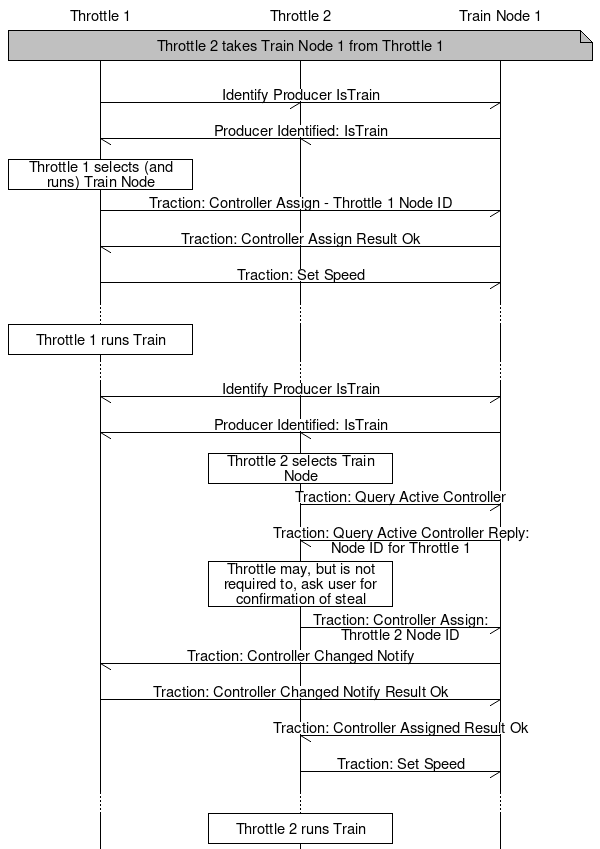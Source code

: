 # Assigning a controller then stealing it from another throttle.

msc {
     hscale = "1";
     "Throttle 1", "Throttle 2", "Train Node 1";
     
     "Throttle 1" note "Train Node 1"      [ label = "Throttle 2 takes Train Node 1 from Throttle 1", textbgcolour="#c0c0c0" ];
     |||;
     "Throttle 1" -> *                            [ label = "Identify Producer IsTrain" ];
     * <- "Train Node 1"                          [ label = "Producer Identified: IsTrain" ];
     "Throttle 1" box "Throttle 1"               [ label = "Throttle 1 selects (and runs) Train Node" ];
     "Throttle 1" -> "Train Node 1"               [ label = "Traction: Controller Assign - Throttle 1 Node ID" ];
     "Throttle 1" <- "Train Node 1"               [ label = "Traction: Controller Assign Result Ok" ];
     "Throttle 1" -> "Train Node 1"               [ label = "Traction: Set Speed" ];
     ...;
     "Throttle 1" box "Throttle 1"		  [ label = "Throttle 1 runs Train" ];
     ...;
     "Throttle 2" -> *                            [ label = "Identify Producer IsTrain" ];
     * <- "Train Node 1"                          [ label = "Producer Identified: IsTrain" ];
     "Throttle 2" box "Throttle 2"                [ label = "Throttle 2 selects Train Node" ];
     "Throttle 2" -> "Train Node 1"               [ label = "Traction: Query Active Controller" ];
     "Throttle 2" <- "Train Node 1"               [ label = "Traction: Query Active Controller Reply:\nNode ID for Throttle 1" ];
     "Throttle 2" box "Throttle 2"                [ label = "Throttle may, but is not required to, ask user for confirmation of steal" ];
     "Throttle 2" -> "Train Node 1"               [ label = "Traction: Controller Assign:\nThrottle 2 Node ID" ];
     "Train Node 1" -> "Throttle 1"	          [ label = "Traction: Controller Changed Notify" ];
     "Throttle 1" -> "Train Node 1"               [ label = "Traction: Controller Changed Notify Result Ok" ];
     "Throttle 2" <- "Train Node 1"               [ label = "Traction: Controller Assigned Result Ok" ];
     "Throttle 2" -> "Train Node 1"               [ label = "Traction: Set Speed" ];
     ...;
     "Throttle 2" box "Throttle 2"		  [ label = "Throttle 2 runs Train" ];
}
